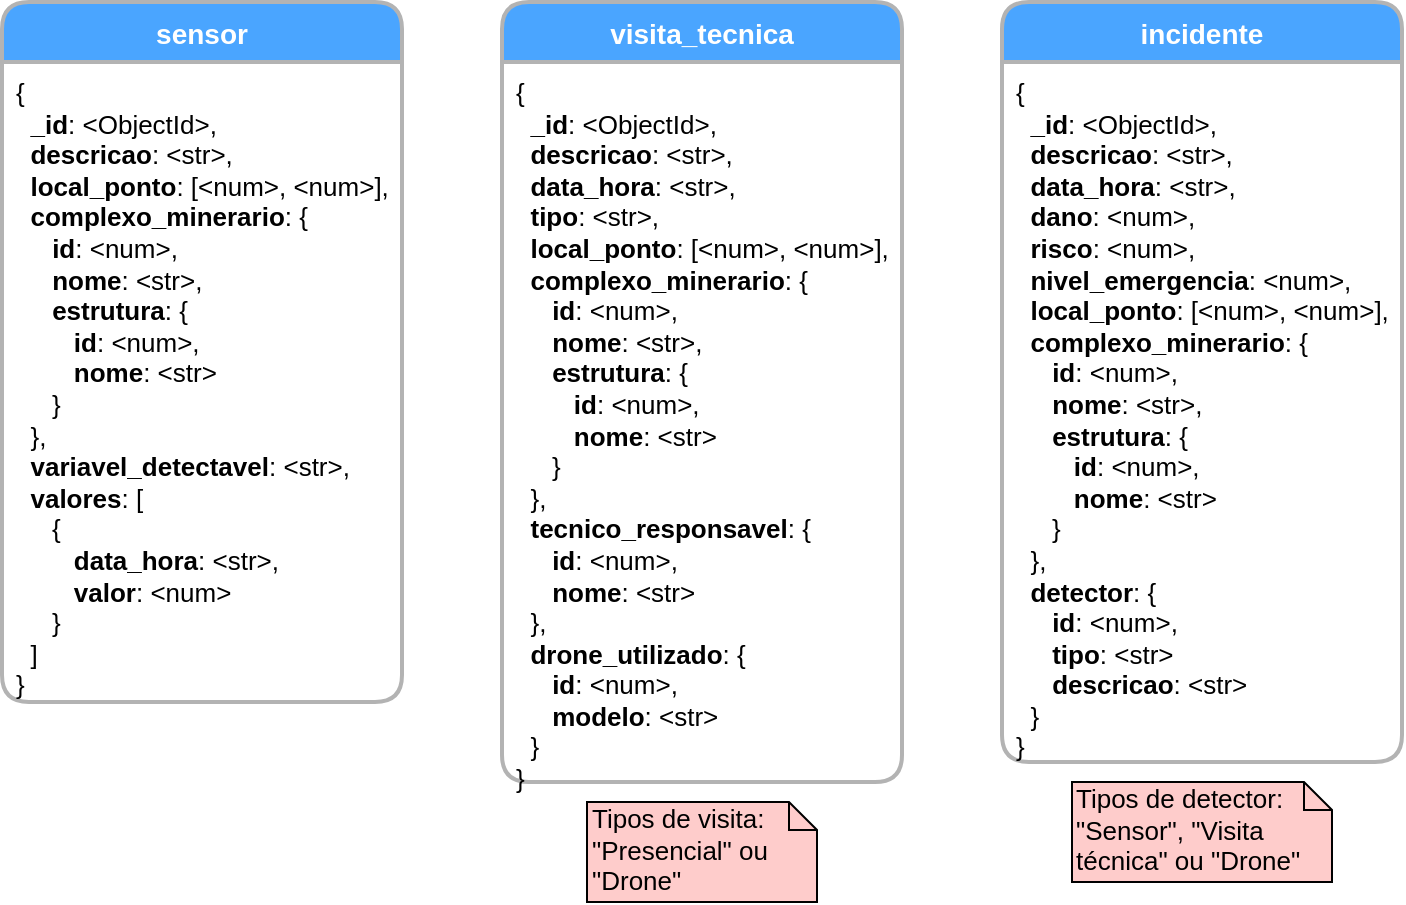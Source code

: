 <mxfile version="13.1.14" type="device"><diagram id="79C7hVVLUJbuOsBbq8yE" name="Page-1"><mxGraphModel dx="1422" dy="762" grid="1" gridSize="10" guides="1" tooltips="1" connect="1" arrows="1" fold="1" page="1" pageScale="1" pageWidth="827" pageHeight="1169" math="0" shadow="0"><root><mxCell id="0"/><mxCell id="1" parent="0"/><mxCell id="qbe2aAzy_nX3zcsof56Q-9" value="&lt;font color=&quot;#000000&quot;&gt;Tipos de visita:&lt;br&gt;&quot;Presencial&quot; ou &quot;Drone&quot;&lt;br&gt;&lt;/font&gt;" style="shape=note;whiteSpace=wrap;html=1;size=14;verticalAlign=top;align=left;spacingTop=-6;strokeColor=#000000;strokeWidth=1;fillColor=#FECCCB;fontSize=13;fontColor=#FFFFFF;" vertex="1" parent="1"><mxGeometry x="372.5" y="500" width="115" height="50" as="geometry"/></mxCell><mxCell id="qbe2aAzy_nX3zcsof56Q-12" value="&lt;font color=&quot;#000000&quot;&gt;Tipos de detector:&lt;br&gt;&quot;Sensor&quot;, &quot;Visita técnica&quot; ou &quot;Drone&quot;&lt;br&gt;&lt;/font&gt;" style="shape=note;whiteSpace=wrap;html=1;size=14;verticalAlign=top;align=left;spacingTop=-6;strokeColor=#000000;strokeWidth=1;fillColor=#FECCCB;fontSize=13;fontColor=#FFFFFF;" vertex="1" parent="1"><mxGeometry x="615" y="490" width="130" height="50" as="geometry"/></mxCell><mxCell id="qbe2aAzy_nX3zcsof56Q-1" value="sensor" style="swimlane;childLayout=stackLayout;horizontal=1;startSize=30;horizontalStack=0;rounded=1;fontSize=14;fontStyle=1;strokeWidth=2;resizeParent=0;resizeLast=1;shadow=0;dashed=0;align=center;fillColor=#4AA5FF;strokeColor=#B3B3B3;fontColor=#FFFFFF;" vertex="1" parent="1"><mxGeometry x="80" y="100" width="200" height="350" as="geometry"/></mxCell><mxCell id="qbe2aAzy_nX3zcsof56Q-2" value="{&lt;br&gt;&amp;nbsp; &lt;b&gt;_id&lt;/b&gt;: &amp;lt;ObjectId&amp;gt;,&lt;br&gt;&amp;nbsp; &lt;b&gt;descricao&lt;/b&gt;: &amp;lt;str&amp;gt;,&lt;br&gt;&amp;nbsp; &lt;b&gt;local_ponto&lt;/b&gt;: [&amp;lt;num&amp;gt;, &amp;lt;num&amp;gt;],&lt;br&gt;&amp;nbsp; &lt;b&gt;complexo_minerario&lt;/b&gt;: {&lt;br&gt;&amp;nbsp; &amp;nbsp; &amp;nbsp;&lt;b&gt;id&lt;/b&gt;: &amp;lt;num&amp;gt;,&lt;br&gt;&amp;nbsp; &amp;nbsp; &amp;nbsp;&lt;b&gt;nome&lt;/b&gt;: &amp;lt;str&amp;gt;,&lt;br&gt;&amp;nbsp; &amp;nbsp; &amp;nbsp;&lt;b&gt;estrutura&lt;/b&gt;: {&lt;br&gt;&amp;nbsp; &amp;nbsp; &amp;nbsp; &amp;nbsp;&amp;nbsp;&lt;b&gt;id&lt;/b&gt;: &amp;lt;num&amp;gt;,&lt;br&gt;&amp;nbsp; &amp;nbsp; &amp;nbsp; &amp;nbsp;&amp;nbsp;&lt;b&gt;nome&lt;/b&gt;: &amp;lt;str&amp;gt;&lt;br&gt;&amp;nbsp; &amp;nbsp; &amp;nbsp;}&lt;br&gt;&amp;nbsp; },&lt;br&gt;&amp;nbsp; &lt;b&gt;variavel_detectavel&lt;/b&gt;: &amp;lt;str&amp;gt;,&lt;br&gt;&amp;nbsp; &lt;b&gt;valores&lt;/b&gt;: [&lt;br&gt;&amp;nbsp; &amp;nbsp; &amp;nbsp;{&lt;br&gt;&amp;nbsp; &amp;nbsp; &amp;nbsp; &amp;nbsp; &lt;b&gt;data_hora&lt;/b&gt;: &amp;lt;str&amp;gt;,&lt;br&gt;&amp;nbsp; &amp;nbsp; &amp;nbsp; &amp;nbsp; &lt;b&gt;valor&lt;/b&gt;: &amp;lt;num&amp;gt;&lt;br&gt;&amp;nbsp; &amp;nbsp; &amp;nbsp;}&lt;br&gt;&amp;nbsp; ]&lt;br&gt;}" style="align=left;strokeColor=none;fillColor=none;spacingLeft=4;fontSize=13;verticalAlign=top;resizable=0;rotatable=0;part=1;spacing=3;html=1;" vertex="1" parent="qbe2aAzy_nX3zcsof56Q-1"><mxGeometry y="30" width="200" height="320" as="geometry"/></mxCell><mxCell id="qbe2aAzy_nX3zcsof56Q-5" value="visita_tecnica" style="swimlane;childLayout=stackLayout;horizontal=1;startSize=30;horizontalStack=0;rounded=1;fontSize=14;fontStyle=1;strokeWidth=2;resizeParent=0;resizeLast=1;shadow=0;dashed=0;align=center;fillColor=#4AA5FF;strokeColor=#B3B3B3;fontColor=#FFFFFF;" vertex="1" parent="1"><mxGeometry x="330" y="100" width="200" height="390" as="geometry"/></mxCell><mxCell id="qbe2aAzy_nX3zcsof56Q-6" value="{&lt;br&gt;&amp;nbsp; &lt;b&gt;_id&lt;/b&gt;: &amp;lt;ObjectId&amp;gt;,&lt;br&gt;&amp;nbsp; &lt;b&gt;descricao&lt;/b&gt;: &amp;lt;str&amp;gt;,&lt;br&gt;&amp;nbsp; &lt;b&gt;data_hora&lt;/b&gt;: &amp;lt;str&amp;gt;,&lt;br&gt;&amp;nbsp; &lt;b&gt;tipo&lt;/b&gt;: &amp;lt;str&amp;gt;,&lt;br&gt;&amp;nbsp; &lt;b&gt;local_ponto&lt;/b&gt;: [&amp;lt;num&amp;gt;, &amp;lt;num&amp;gt;],&lt;br&gt;&amp;nbsp; &lt;b&gt;complexo_minerario&lt;/b&gt;: {&lt;br&gt;&amp;nbsp; &amp;nbsp; &amp;nbsp;&lt;b&gt;id&lt;/b&gt;: &amp;lt;num&amp;gt;,&lt;br&gt;&amp;nbsp; &amp;nbsp; &amp;nbsp;&lt;b&gt;nome&lt;/b&gt;: &amp;lt;str&amp;gt;,&lt;br&gt;&amp;nbsp; &amp;nbsp; &amp;nbsp;&lt;b&gt;estrutura&lt;/b&gt;: {&lt;br&gt;&amp;nbsp; &amp;nbsp; &amp;nbsp; &amp;nbsp;&amp;nbsp;&lt;b&gt;id&lt;/b&gt;: &amp;lt;num&amp;gt;,&lt;br&gt;&amp;nbsp; &amp;nbsp; &amp;nbsp; &amp;nbsp;&amp;nbsp;&lt;b&gt;nome&lt;/b&gt;: &amp;lt;str&amp;gt;&lt;br&gt;&amp;nbsp; &amp;nbsp; &amp;nbsp;}&lt;br&gt;&amp;nbsp; },&lt;br&gt;&amp;nbsp;&amp;nbsp;&lt;b&gt;tecnico_responsavel&lt;/b&gt;: {&lt;br&gt;&amp;nbsp; &amp;nbsp; &amp;nbsp;&lt;b&gt;id&lt;/b&gt;: &amp;lt;num&amp;gt;,&lt;br&gt;&amp;nbsp; &amp;nbsp; &amp;nbsp;&lt;b&gt;nome&lt;/b&gt;: &amp;lt;str&amp;gt;&lt;br&gt;&amp;nbsp; },&lt;br&gt;&amp;nbsp;&amp;nbsp;&lt;b&gt;drone_utilizado&lt;/b&gt;: {&lt;br&gt;&amp;nbsp; &amp;nbsp; &amp;nbsp;&lt;b&gt;id&lt;/b&gt;: &amp;lt;num&amp;gt;,&lt;br&gt;&amp;nbsp; &amp;nbsp; &amp;nbsp;&lt;b&gt;modelo&lt;/b&gt;: &amp;lt;str&amp;gt;&lt;br&gt;&amp;nbsp; }&lt;br&gt;}" style="align=left;strokeColor=none;fillColor=none;spacingLeft=4;fontSize=13;verticalAlign=top;resizable=0;rotatable=0;part=1;spacing=3;html=1;" vertex="1" parent="qbe2aAzy_nX3zcsof56Q-5"><mxGeometry y="30" width="200" height="360" as="geometry"/></mxCell><mxCell id="qbe2aAzy_nX3zcsof56Q-10" value="incidente" style="swimlane;childLayout=stackLayout;horizontal=1;startSize=30;horizontalStack=0;rounded=1;fontSize=14;fontStyle=1;strokeWidth=2;resizeParent=0;resizeLast=1;shadow=0;dashed=0;align=center;fillColor=#4AA5FF;strokeColor=#B3B3B3;fontColor=#FFFFFF;" vertex="1" parent="1"><mxGeometry x="580" y="100" width="200" height="380" as="geometry"/></mxCell><mxCell id="qbe2aAzy_nX3zcsof56Q-11" value="{&lt;br&gt;&amp;nbsp; &lt;b&gt;_id&lt;/b&gt;: &amp;lt;ObjectId&amp;gt;,&lt;br&gt;&amp;nbsp; &lt;b&gt;descricao&lt;/b&gt;: &amp;lt;str&amp;gt;,&lt;br&gt;&amp;nbsp; &lt;b&gt;data_hora&lt;/b&gt;: &amp;lt;str&amp;gt;,&lt;br&gt;&amp;nbsp; &lt;b&gt;dano&lt;/b&gt;: &amp;lt;num&amp;gt;,&lt;br&gt;&amp;nbsp;&amp;nbsp;&lt;b&gt;risco&lt;/b&gt;: &amp;lt;num&amp;gt;,&lt;br&gt;&amp;nbsp; &lt;b&gt;nivel_emergencia&lt;/b&gt;: &amp;lt;num&amp;gt;,&lt;br&gt;&amp;nbsp; &lt;b&gt;local_ponto&lt;/b&gt;: [&amp;lt;num&amp;gt;, &amp;lt;num&amp;gt;],&lt;br&gt;&amp;nbsp; &lt;b&gt;complexo_minerario&lt;/b&gt;: {&lt;br&gt;&amp;nbsp; &amp;nbsp; &amp;nbsp;&lt;b&gt;id&lt;/b&gt;: &amp;lt;num&amp;gt;,&lt;br&gt;&amp;nbsp; &amp;nbsp; &amp;nbsp;&lt;b&gt;nome&lt;/b&gt;: &amp;lt;str&amp;gt;,&lt;br&gt;&amp;nbsp; &amp;nbsp; &amp;nbsp;&lt;b&gt;estrutura&lt;/b&gt;: {&lt;br&gt;&amp;nbsp; &amp;nbsp; &amp;nbsp; &amp;nbsp;&amp;nbsp;&lt;b&gt;id&lt;/b&gt;: &amp;lt;num&amp;gt;,&lt;br&gt;&amp;nbsp; &amp;nbsp; &amp;nbsp; &amp;nbsp;&amp;nbsp;&lt;b&gt;nome&lt;/b&gt;: &amp;lt;str&amp;gt;&lt;br&gt;&amp;nbsp; &amp;nbsp; &amp;nbsp;}&lt;br&gt;&amp;nbsp; },&lt;br&gt;&amp;nbsp;&amp;nbsp;&lt;b&gt;detector&lt;/b&gt;: {&lt;br&gt;&amp;nbsp; &amp;nbsp; &amp;nbsp;&lt;b&gt;id&lt;/b&gt;: &amp;lt;num&amp;gt;,&lt;br&gt;&amp;nbsp; &amp;nbsp; &amp;nbsp;&lt;b&gt;tipo&lt;/b&gt;: &amp;lt;str&amp;gt;&lt;br&gt;&amp;nbsp; &amp;nbsp; &amp;nbsp;&lt;b&gt;descricao&lt;/b&gt;: &amp;lt;str&amp;gt;&lt;br&gt;&amp;nbsp; }&lt;br&gt;}" style="align=left;strokeColor=none;fillColor=none;spacingLeft=4;fontSize=13;verticalAlign=top;resizable=0;rotatable=0;part=1;spacing=3;html=1;" vertex="1" parent="qbe2aAzy_nX3zcsof56Q-10"><mxGeometry y="30" width="200" height="350" as="geometry"/></mxCell></root></mxGraphModel></diagram></mxfile>